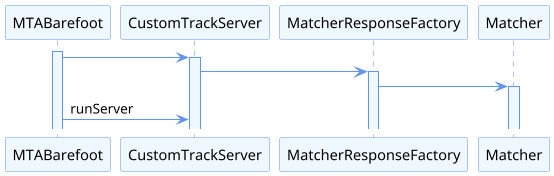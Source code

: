 @startuml
'pas d'ombre
skinparam shadowing false

skinparam dpi 100

skinparam sequence {
  ArrowColor CornflowerBlue
  LifeLineBorderColor CornflowerBlue
  LifeLineBackgroundColor AliceBlue

  ParticipantBorderColor CornflowerBlue
  ParticipantBackgroundColor AliceBlue

  ActorBackgroundColor LightGray
  ActorFontColor SlateGray
  actorBorderColor SlateGray
}

activate MTABarefoot
MTABarefoot -> CustomTrackServer
activate CustomTrackServer

CustomTrackServer -> MatcherResponseFactory
activate MatcherResponseFactory

MatcherResponseFactory -> Matcher
activate Matcher

MTABarefoot -> CustomTrackServer : runServer


@enduml
